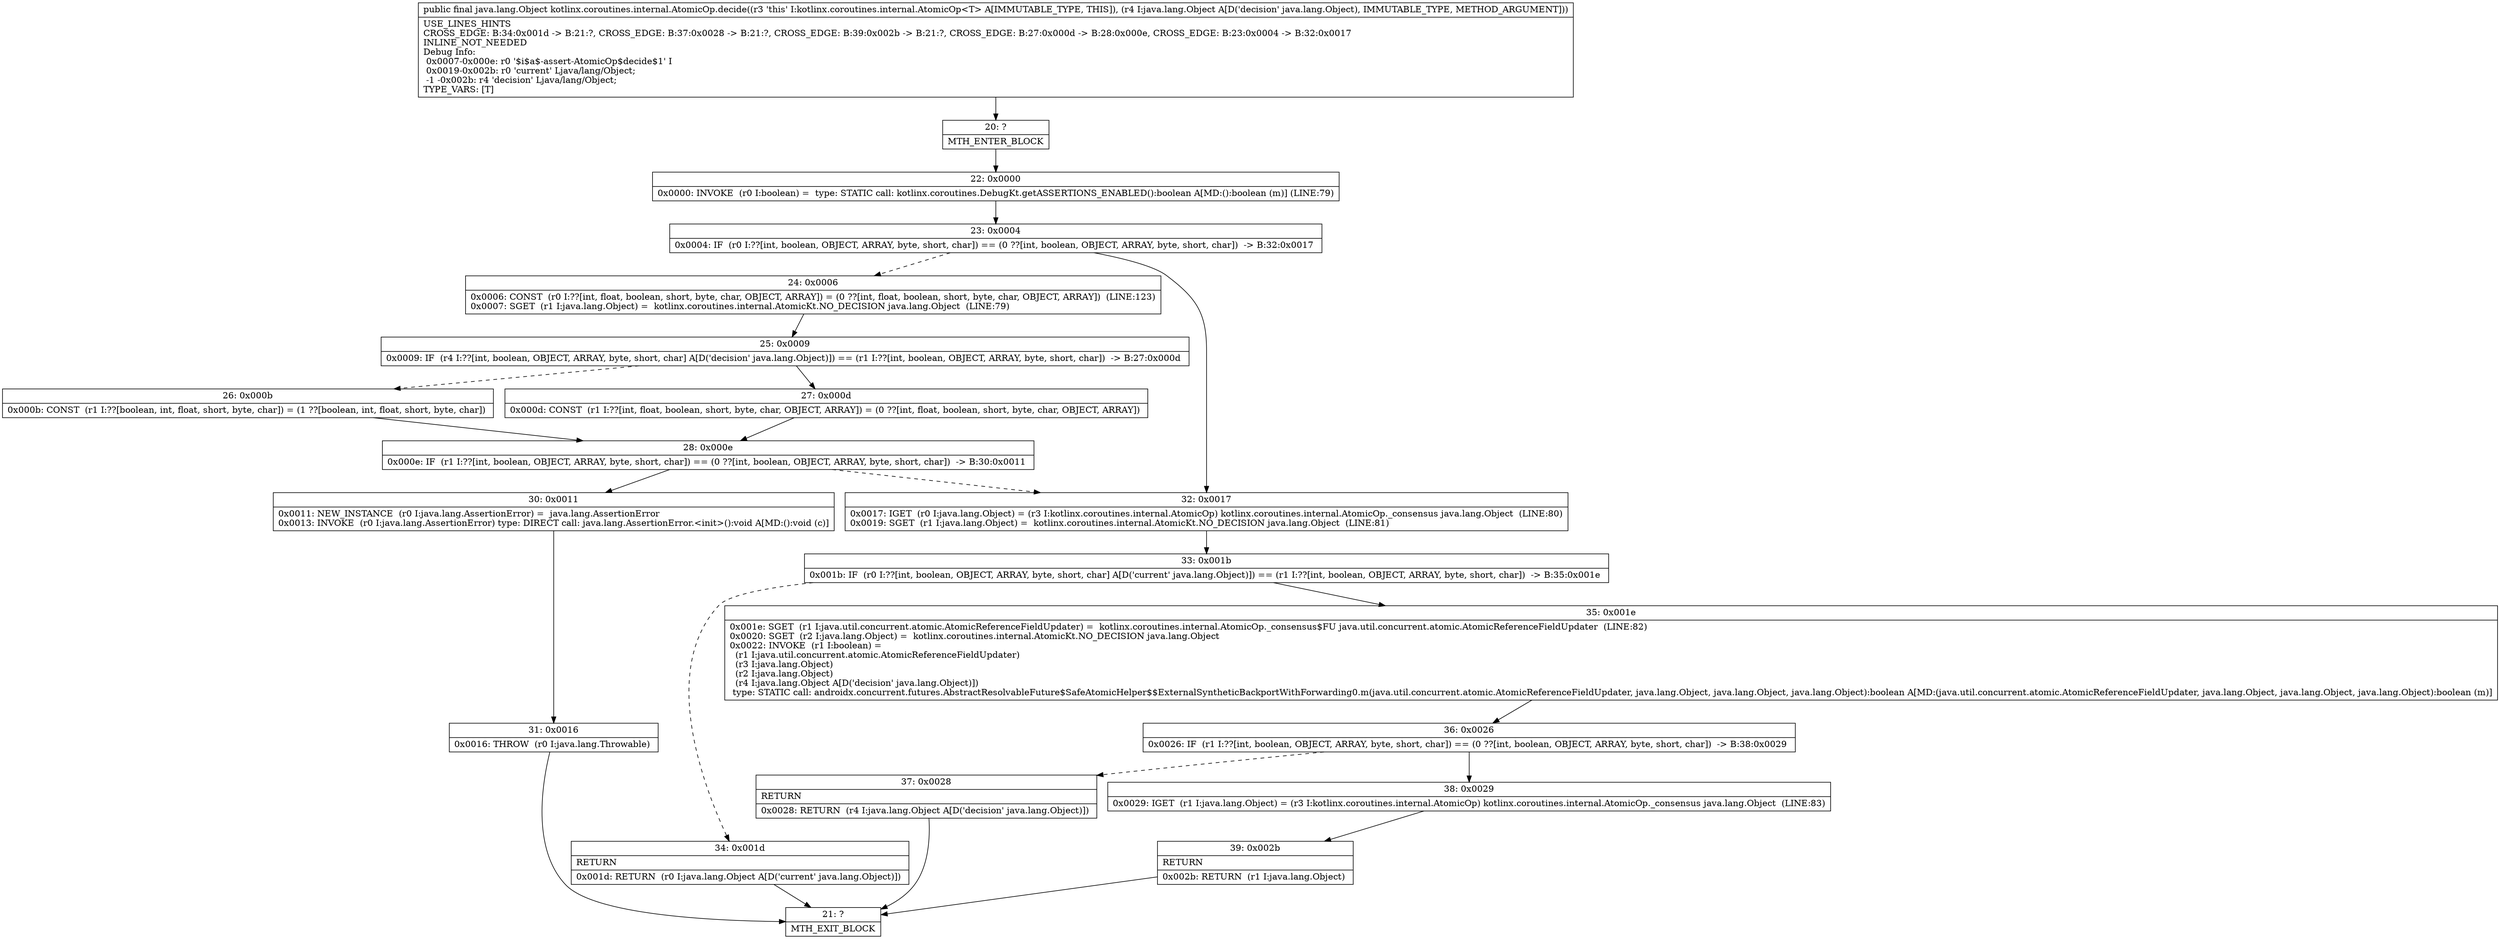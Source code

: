 digraph "CFG forkotlinx.coroutines.internal.AtomicOp.decide(Ljava\/lang\/Object;)Ljava\/lang\/Object;" {
Node_20 [shape=record,label="{20\:\ ?|MTH_ENTER_BLOCK\l}"];
Node_22 [shape=record,label="{22\:\ 0x0000|0x0000: INVOKE  (r0 I:boolean) =  type: STATIC call: kotlinx.coroutines.DebugKt.getASSERTIONS_ENABLED():boolean A[MD:():boolean (m)] (LINE:79)\l}"];
Node_23 [shape=record,label="{23\:\ 0x0004|0x0004: IF  (r0 I:??[int, boolean, OBJECT, ARRAY, byte, short, char]) == (0 ??[int, boolean, OBJECT, ARRAY, byte, short, char])  \-\> B:32:0x0017 \l}"];
Node_24 [shape=record,label="{24\:\ 0x0006|0x0006: CONST  (r0 I:??[int, float, boolean, short, byte, char, OBJECT, ARRAY]) = (0 ??[int, float, boolean, short, byte, char, OBJECT, ARRAY])  (LINE:123)\l0x0007: SGET  (r1 I:java.lang.Object) =  kotlinx.coroutines.internal.AtomicKt.NO_DECISION java.lang.Object  (LINE:79)\l}"];
Node_25 [shape=record,label="{25\:\ 0x0009|0x0009: IF  (r4 I:??[int, boolean, OBJECT, ARRAY, byte, short, char] A[D('decision' java.lang.Object)]) == (r1 I:??[int, boolean, OBJECT, ARRAY, byte, short, char])  \-\> B:27:0x000d \l}"];
Node_26 [shape=record,label="{26\:\ 0x000b|0x000b: CONST  (r1 I:??[boolean, int, float, short, byte, char]) = (1 ??[boolean, int, float, short, byte, char]) \l}"];
Node_28 [shape=record,label="{28\:\ 0x000e|0x000e: IF  (r1 I:??[int, boolean, OBJECT, ARRAY, byte, short, char]) == (0 ??[int, boolean, OBJECT, ARRAY, byte, short, char])  \-\> B:30:0x0011 \l}"];
Node_30 [shape=record,label="{30\:\ 0x0011|0x0011: NEW_INSTANCE  (r0 I:java.lang.AssertionError) =  java.lang.AssertionError \l0x0013: INVOKE  (r0 I:java.lang.AssertionError) type: DIRECT call: java.lang.AssertionError.\<init\>():void A[MD:():void (c)]\l}"];
Node_31 [shape=record,label="{31\:\ 0x0016|0x0016: THROW  (r0 I:java.lang.Throwable) \l}"];
Node_21 [shape=record,label="{21\:\ ?|MTH_EXIT_BLOCK\l}"];
Node_27 [shape=record,label="{27\:\ 0x000d|0x000d: CONST  (r1 I:??[int, float, boolean, short, byte, char, OBJECT, ARRAY]) = (0 ??[int, float, boolean, short, byte, char, OBJECT, ARRAY]) \l}"];
Node_32 [shape=record,label="{32\:\ 0x0017|0x0017: IGET  (r0 I:java.lang.Object) = (r3 I:kotlinx.coroutines.internal.AtomicOp) kotlinx.coroutines.internal.AtomicOp._consensus java.lang.Object  (LINE:80)\l0x0019: SGET  (r1 I:java.lang.Object) =  kotlinx.coroutines.internal.AtomicKt.NO_DECISION java.lang.Object  (LINE:81)\l}"];
Node_33 [shape=record,label="{33\:\ 0x001b|0x001b: IF  (r0 I:??[int, boolean, OBJECT, ARRAY, byte, short, char] A[D('current' java.lang.Object)]) == (r1 I:??[int, boolean, OBJECT, ARRAY, byte, short, char])  \-\> B:35:0x001e \l}"];
Node_34 [shape=record,label="{34\:\ 0x001d|RETURN\l|0x001d: RETURN  (r0 I:java.lang.Object A[D('current' java.lang.Object)]) \l}"];
Node_35 [shape=record,label="{35\:\ 0x001e|0x001e: SGET  (r1 I:java.util.concurrent.atomic.AtomicReferenceFieldUpdater) =  kotlinx.coroutines.internal.AtomicOp._consensus$FU java.util.concurrent.atomic.AtomicReferenceFieldUpdater  (LINE:82)\l0x0020: SGET  (r2 I:java.lang.Object) =  kotlinx.coroutines.internal.AtomicKt.NO_DECISION java.lang.Object \l0x0022: INVOKE  (r1 I:boolean) = \l  (r1 I:java.util.concurrent.atomic.AtomicReferenceFieldUpdater)\l  (r3 I:java.lang.Object)\l  (r2 I:java.lang.Object)\l  (r4 I:java.lang.Object A[D('decision' java.lang.Object)])\l type: STATIC call: androidx.concurrent.futures.AbstractResolvableFuture$SafeAtomicHelper$$ExternalSyntheticBackportWithForwarding0.m(java.util.concurrent.atomic.AtomicReferenceFieldUpdater, java.lang.Object, java.lang.Object, java.lang.Object):boolean A[MD:(java.util.concurrent.atomic.AtomicReferenceFieldUpdater, java.lang.Object, java.lang.Object, java.lang.Object):boolean (m)]\l}"];
Node_36 [shape=record,label="{36\:\ 0x0026|0x0026: IF  (r1 I:??[int, boolean, OBJECT, ARRAY, byte, short, char]) == (0 ??[int, boolean, OBJECT, ARRAY, byte, short, char])  \-\> B:38:0x0029 \l}"];
Node_37 [shape=record,label="{37\:\ 0x0028|RETURN\l|0x0028: RETURN  (r4 I:java.lang.Object A[D('decision' java.lang.Object)]) \l}"];
Node_38 [shape=record,label="{38\:\ 0x0029|0x0029: IGET  (r1 I:java.lang.Object) = (r3 I:kotlinx.coroutines.internal.AtomicOp) kotlinx.coroutines.internal.AtomicOp._consensus java.lang.Object  (LINE:83)\l}"];
Node_39 [shape=record,label="{39\:\ 0x002b|RETURN\l|0x002b: RETURN  (r1 I:java.lang.Object) \l}"];
MethodNode[shape=record,label="{public final java.lang.Object kotlinx.coroutines.internal.AtomicOp.decide((r3 'this' I:kotlinx.coroutines.internal.AtomicOp\<T\> A[IMMUTABLE_TYPE, THIS]), (r4 I:java.lang.Object A[D('decision' java.lang.Object), IMMUTABLE_TYPE, METHOD_ARGUMENT]))  | USE_LINES_HINTS\lCROSS_EDGE: B:34:0x001d \-\> B:21:?, CROSS_EDGE: B:37:0x0028 \-\> B:21:?, CROSS_EDGE: B:39:0x002b \-\> B:21:?, CROSS_EDGE: B:27:0x000d \-\> B:28:0x000e, CROSS_EDGE: B:23:0x0004 \-\> B:32:0x0017\lINLINE_NOT_NEEDED\lDebug Info:\l  0x0007\-0x000e: r0 '$i$a$\-assert\-AtomicOp$decide$1' I\l  0x0019\-0x002b: r0 'current' Ljava\/lang\/Object;\l  \-1 \-0x002b: r4 'decision' Ljava\/lang\/Object;\lTYPE_VARS: [T]\l}"];
MethodNode -> Node_20;Node_20 -> Node_22;
Node_22 -> Node_23;
Node_23 -> Node_24[style=dashed];
Node_23 -> Node_32;
Node_24 -> Node_25;
Node_25 -> Node_26[style=dashed];
Node_25 -> Node_27;
Node_26 -> Node_28;
Node_28 -> Node_30;
Node_28 -> Node_32[style=dashed];
Node_30 -> Node_31;
Node_31 -> Node_21;
Node_27 -> Node_28;
Node_32 -> Node_33;
Node_33 -> Node_34[style=dashed];
Node_33 -> Node_35;
Node_34 -> Node_21;
Node_35 -> Node_36;
Node_36 -> Node_37[style=dashed];
Node_36 -> Node_38;
Node_37 -> Node_21;
Node_38 -> Node_39;
Node_39 -> Node_21;
}

